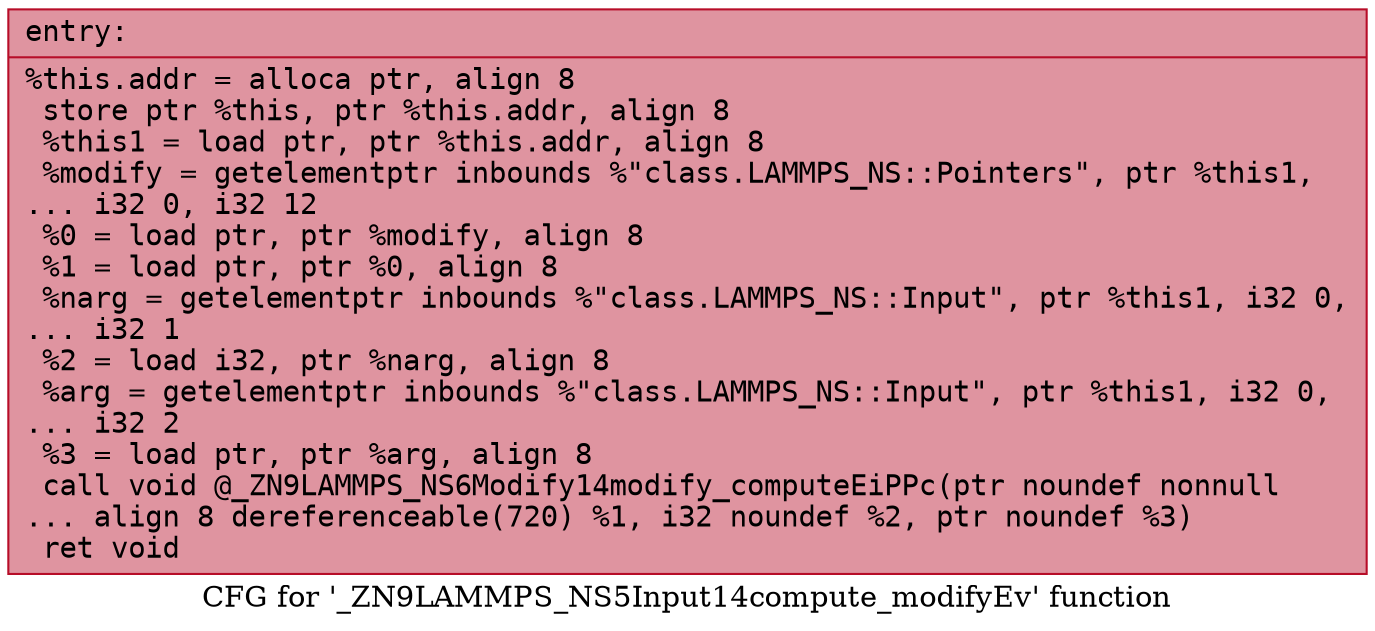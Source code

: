 digraph "CFG for '_ZN9LAMMPS_NS5Input14compute_modifyEv' function" {
	label="CFG for '_ZN9LAMMPS_NS5Input14compute_modifyEv' function";

	Node0x5628736c1610 [shape=record,color="#b70d28ff", style=filled, fillcolor="#b70d2870" fontname="Courier",label="{entry:\l|  %this.addr = alloca ptr, align 8\l  store ptr %this, ptr %this.addr, align 8\l  %this1 = load ptr, ptr %this.addr, align 8\l  %modify = getelementptr inbounds %\"class.LAMMPS_NS::Pointers\", ptr %this1,\l... i32 0, i32 12\l  %0 = load ptr, ptr %modify, align 8\l  %1 = load ptr, ptr %0, align 8\l  %narg = getelementptr inbounds %\"class.LAMMPS_NS::Input\", ptr %this1, i32 0,\l... i32 1\l  %2 = load i32, ptr %narg, align 8\l  %arg = getelementptr inbounds %\"class.LAMMPS_NS::Input\", ptr %this1, i32 0,\l... i32 2\l  %3 = load ptr, ptr %arg, align 8\l  call void @_ZN9LAMMPS_NS6Modify14modify_computeEiPPc(ptr noundef nonnull\l... align 8 dereferenceable(720) %1, i32 noundef %2, ptr noundef %3)\l  ret void\l}"];
}
